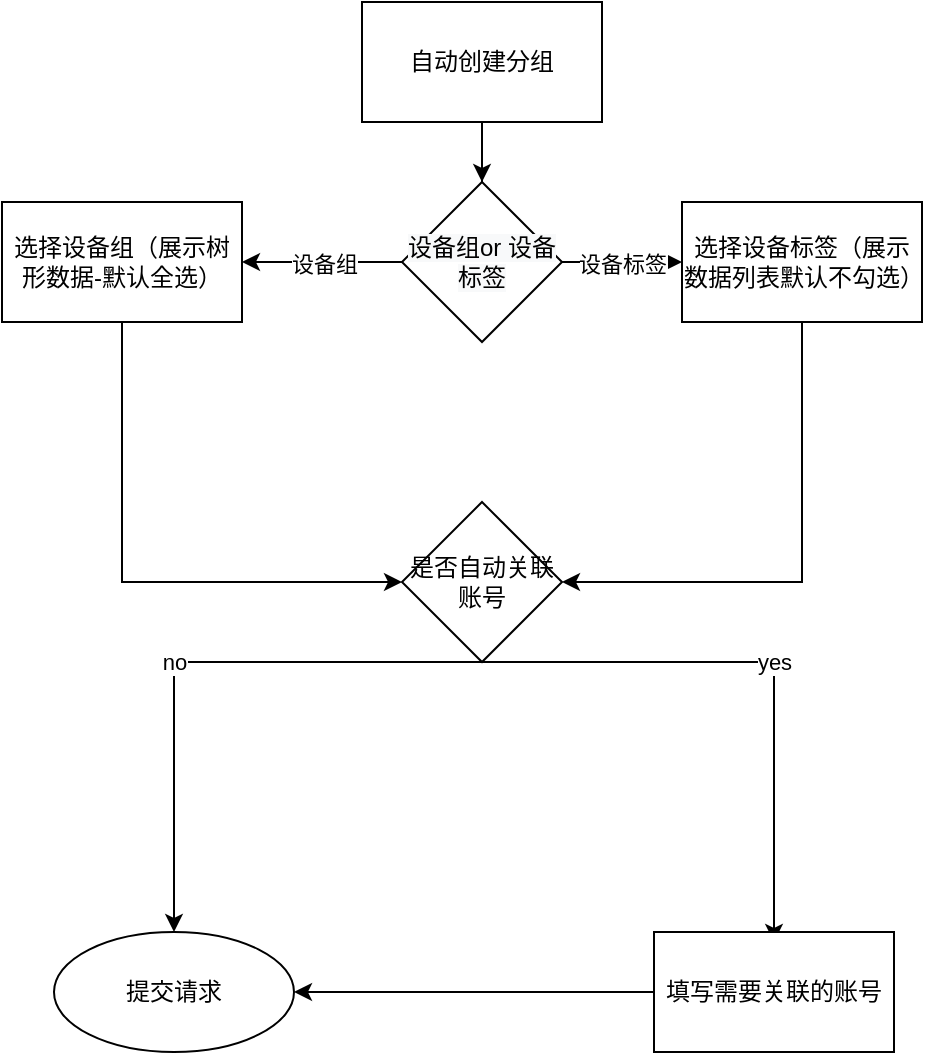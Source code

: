 <mxfile version="20.3.0" type="github">
  <diagram name="Page-1" id="c7558073-3199-34d8-9f00-42111426c3f3">
    <mxGraphModel dx="1426" dy="769" grid="1" gridSize="10" guides="1" tooltips="1" connect="1" arrows="1" fold="1" page="1" pageScale="1" pageWidth="826" pageHeight="1169" background="none" math="0" shadow="0">
      <root>
        <mxCell id="0" />
        <mxCell id="1" parent="0" />
        <mxCell id="IQ0Tv9Uqytl6vZnhV53h-100" value="" style="edgeStyle=orthogonalEdgeStyle;rounded=0;orthogonalLoop=1;jettySize=auto;html=1;" parent="1" source="IQ0Tv9Uqytl6vZnhV53h-96" target="IQ0Tv9Uqytl6vZnhV53h-99" edge="1">
          <mxGeometry relative="1" as="geometry" />
        </mxCell>
        <mxCell id="IQ0Tv9Uqytl6vZnhV53h-96" value="&lt;div data-docx-has-block-data=&quot;false&quot; data-page-id=&quot;doxcnM7pbqaBXjtUaZU1UKoyJpI&quot;&gt;&lt;div class=&quot;old-record-id-doxcnCuOMy0giaiuyEFEwobx5dn&quot; style=&quot;&quot;&gt;自动创建分组&lt;/div&gt;&lt;/div&gt;&lt;span class=&quot;lark-record-clipboard&quot; data-lark-record-format=&quot;docx/text&quot; data-lark-record-data=&quot;{&amp;quot;rootId&amp;quot;:&amp;quot;doxcnM7pbqaBXjtUaZU1UKoyJpI&amp;quot;,&amp;quot;text&amp;quot;:{&amp;quot;initialAttributedTexts&amp;quot;:{&amp;quot;text&amp;quot;:{&amp;quot;0&amp;quot;:&amp;quot;自动创建分组&amp;quot;},&amp;quot;attribs&amp;quot;:{&amp;quot;0&amp;quot;:&amp;quot;*0*1+6&amp;quot;}},&amp;quot;apool&amp;quot;:{&amp;quot;numToAttrib&amp;quot;:{&amp;quot;0&amp;quot;:[&amp;quot;author&amp;quot;,&amp;quot;6891952051220119556&amp;quot;],&amp;quot;1&amp;quot;:[&amp;quot;comment-id-7142757756007776258&amp;quot;,&amp;quot;true&amp;quot;]},&amp;quot;nextNum&amp;quot;:2}},&amp;quot;type&amp;quot;:&amp;quot;text&amp;quot;,&amp;quot;referenceRecordMap&amp;quot;:{},&amp;quot;extra&amp;quot;:{&amp;quot;mention_page_title&amp;quot;:{},&amp;quot;external_mention_url&amp;quot;:{}},&amp;quot;isKeepQuoteContainer&amp;quot;:false,&amp;quot;isCut&amp;quot;:false}&quot;&gt;&lt;/span&gt;" style="rounded=0;whiteSpace=wrap;html=1;" parent="1" vertex="1">
          <mxGeometry x="210" y="120" width="120" height="60" as="geometry" />
        </mxCell>
        <mxCell id="IQ0Tv9Uqytl6vZnhV53h-105" value="设备标签" style="edgeStyle=orthogonalEdgeStyle;rounded=0;orthogonalLoop=1;jettySize=auto;html=1;" parent="1" source="IQ0Tv9Uqytl6vZnhV53h-99" edge="1">
          <mxGeometry relative="1" as="geometry">
            <mxPoint x="370" y="250" as="targetPoint" />
          </mxGeometry>
        </mxCell>
        <mxCell id="IQ0Tv9Uqytl6vZnhV53h-118" style="edgeStyle=orthogonalEdgeStyle;rounded=0;orthogonalLoop=1;jettySize=auto;html=1;entryX=1;entryY=0.5;entryDx=0;entryDy=0;" parent="1" source="IQ0Tv9Uqytl6vZnhV53h-99" target="IQ0Tv9Uqytl6vZnhV53h-106" edge="1">
          <mxGeometry relative="1" as="geometry" />
        </mxCell>
        <mxCell id="IQ0Tv9Uqytl6vZnhV53h-119" value="设备组" style="edgeLabel;html=1;align=center;verticalAlign=middle;resizable=0;points=[];" parent="IQ0Tv9Uqytl6vZnhV53h-118" vertex="1" connectable="0">
          <mxGeometry x="-0.025" y="1" relative="1" as="geometry">
            <mxPoint as="offset" />
          </mxGeometry>
        </mxCell>
        <mxCell id="IQ0Tv9Uqytl6vZnhV53h-99" value="&lt;span style=&quot;color: rgb(0, 0, 0); font-family: Helvetica; font-size: 12px; font-style: normal; font-variant-ligatures: normal; font-variant-caps: normal; font-weight: 400; letter-spacing: normal; orphans: 2; text-align: center; text-indent: 0px; text-transform: none; widows: 2; word-spacing: 0px; -webkit-text-stroke-width: 0px; background-color: rgb(248, 249, 250); text-decoration-thickness: initial; text-decoration-style: initial; text-decoration-color: initial; float: none; display: inline !important;&quot;&gt;设备组or 设备标签&lt;/span&gt;" style="rhombus;whiteSpace=wrap;html=1;rounded=0;" parent="1" vertex="1">
          <mxGeometry x="230" y="210" width="80" height="80" as="geometry" />
        </mxCell>
        <mxCell id="IQ0Tv9Uqytl6vZnhV53h-101" value="" style="edgeStyle=orthogonalEdgeStyle;rounded=0;orthogonalLoop=1;jettySize=auto;html=1;endArrow=none;" parent="1" source="IQ0Tv9Uqytl6vZnhV53h-96" target="IQ0Tv9Uqytl6vZnhV53h-99" edge="1">
          <mxGeometry relative="1" as="geometry">
            <mxPoint x="270" y="180" as="sourcePoint" />
            <mxPoint x="270" y="290" as="targetPoint" />
          </mxGeometry>
        </mxCell>
        <mxCell id="IQ0Tv9Uqytl6vZnhV53h-113" value="" style="edgeStyle=orthogonalEdgeStyle;rounded=0;orthogonalLoop=1;jettySize=auto;html=1;entryX=0;entryY=0.5;entryDx=0;entryDy=0;" parent="1" source="IQ0Tv9Uqytl6vZnhV53h-106" target="IQ0Tv9Uqytl6vZnhV53h-112" edge="1">
          <mxGeometry relative="1" as="geometry">
            <mxPoint x="90" y="430" as="targetPoint" />
            <Array as="points">
              <mxPoint x="90" y="410" />
            </Array>
          </mxGeometry>
        </mxCell>
        <mxCell id="IQ0Tv9Uqytl6vZnhV53h-106" value="选择设备组（展示树形数据-默认全选）" style="whiteSpace=wrap;html=1;rounded=0;" parent="1" vertex="1">
          <mxGeometry x="30" y="220" width="120" height="60" as="geometry" />
        </mxCell>
        <mxCell id="IQ0Tv9Uqytl6vZnhV53h-117" value="no" style="edgeStyle=orthogonalEdgeStyle;rounded=0;orthogonalLoop=1;jettySize=auto;html=1;exitX=0.5;exitY=1;exitDx=0;exitDy=0;" parent="1" target="IQ0Tv9Uqytl6vZnhV53h-116" edge="1">
          <mxGeometry x="-0.019" relative="1" as="geometry">
            <mxPoint x="246" y="450" as="sourcePoint" />
            <Array as="points">
              <mxPoint x="116" y="450" />
            </Array>
            <mxPoint as="offset" />
          </mxGeometry>
        </mxCell>
        <mxCell id="F58GbTFCw_FuOHsvtdLI-2" style="edgeStyle=orthogonalEdgeStyle;rounded=0;orthogonalLoop=1;jettySize=auto;html=1;exitX=0.5;exitY=1;exitDx=0;exitDy=0;" edge="1" parent="1">
          <mxGeometry relative="1" as="geometry">
            <mxPoint x="416" y="590" as="targetPoint" />
            <mxPoint x="246" y="450" as="sourcePoint" />
            <Array as="points">
              <mxPoint x="416" y="450" />
            </Array>
          </mxGeometry>
        </mxCell>
        <mxCell id="F58GbTFCw_FuOHsvtdLI-3" value="yes&lt;br&gt;" style="edgeLabel;html=1;align=center;verticalAlign=middle;resizable=0;points=[];" vertex="1" connectable="0" parent="F58GbTFCw_FuOHsvtdLI-2">
          <mxGeometry x="0.11" y="4" relative="1" as="geometry">
            <mxPoint x="-4" y="-2" as="offset" />
          </mxGeometry>
        </mxCell>
        <mxCell id="IQ0Tv9Uqytl6vZnhV53h-112" value="是否自动关联账号" style="rhombus;whiteSpace=wrap;html=1;rounded=0;" parent="1" vertex="1">
          <mxGeometry x="230" y="370" width="80" height="80" as="geometry" />
        </mxCell>
        <mxCell id="IQ0Tv9Uqytl6vZnhV53h-116" value="提交请求" style="ellipse;whiteSpace=wrap;html=1;rounded=0;" parent="1" vertex="1">
          <mxGeometry x="56" y="585" width="120" height="60" as="geometry" />
        </mxCell>
        <mxCell id="F58GbTFCw_FuOHsvtdLI-1" style="edgeStyle=orthogonalEdgeStyle;rounded=0;orthogonalLoop=1;jettySize=auto;html=1;entryX=1;entryY=0.5;entryDx=0;entryDy=0;" edge="1" parent="1" source="IQ0Tv9Uqytl6vZnhV53h-121" target="IQ0Tv9Uqytl6vZnhV53h-112">
          <mxGeometry relative="1" as="geometry">
            <Array as="points">
              <mxPoint x="430" y="410" />
            </Array>
          </mxGeometry>
        </mxCell>
        <mxCell id="IQ0Tv9Uqytl6vZnhV53h-121" value="选择设备标签（展示数据列表默认不勾选）" style="whiteSpace=wrap;html=1;rounded=0;" parent="1" vertex="1">
          <mxGeometry x="370" y="220" width="120" height="60" as="geometry" />
        </mxCell>
        <mxCell id="F58GbTFCw_FuOHsvtdLI-7" style="edgeStyle=orthogonalEdgeStyle;rounded=0;orthogonalLoop=1;jettySize=auto;html=1;" edge="1" parent="1" source="F58GbTFCw_FuOHsvtdLI-4" target="IQ0Tv9Uqytl6vZnhV53h-116">
          <mxGeometry relative="1" as="geometry" />
        </mxCell>
        <mxCell id="F58GbTFCw_FuOHsvtdLI-4" value="填写需要关联的账号" style="rounded=0;whiteSpace=wrap;html=1;" vertex="1" parent="1">
          <mxGeometry x="356" y="585" width="120" height="60" as="geometry" />
        </mxCell>
      </root>
    </mxGraphModel>
  </diagram>
</mxfile>
